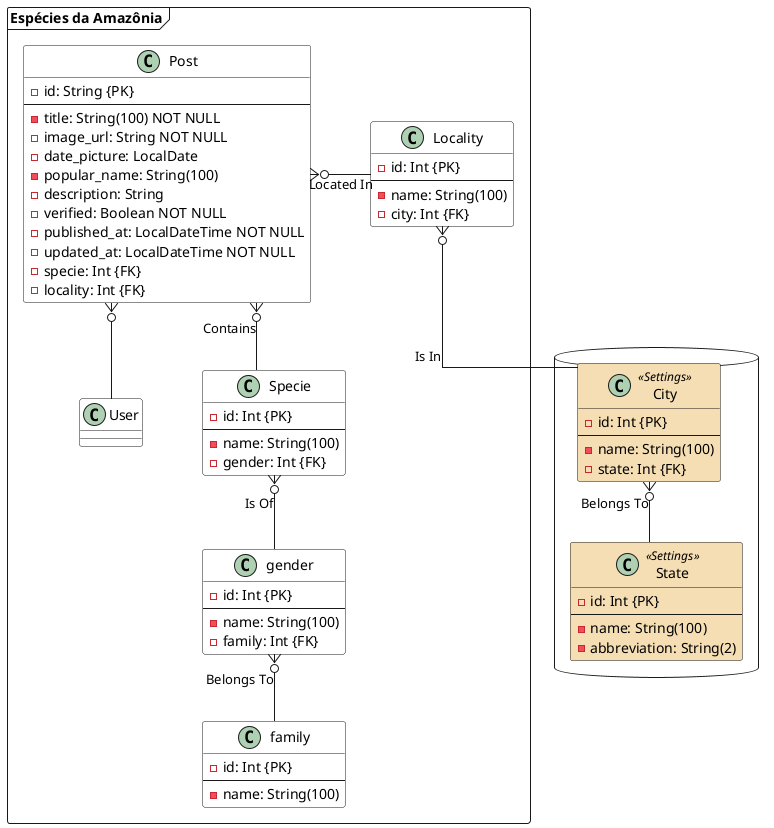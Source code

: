 @startuml
'https://plantuml.com/class-diagram

skinparam defaultFontName Droid Sans
skinparam linetype ortho
skinparam nodesep 60
set separator none
skinparam class {
  BackgroundColor White
  BackgroundColor<<Settings>> Wheat
}

package "Espécies da Amazônia" <<Frame>> {
  class Post {
    - id: String {PK}
    ---
    - title: String(100) NOT NULL
    - image_url: String NOT NULL
    - date_picture: LocalDate
    - popular_name: String(100)
    - description: String
    - verified: Boolean NOT NULL
    - published_at: LocalDateTime NOT NULL
    - updated_at: LocalDateTime NOT NULL
    - specie: Int {FK}
    - locality: Int {FK}
  }

  class Locality {
    - id: Int {PK}
    ---
    - name: String(100)
    - city: Int {FK}
  }

  class family {
    - id: Int {PK}
    ---
    - name: String(100)
  }

  class gender {
    - id: Int {PK}
    ---
    - name: String(100)
    - family: Int {FK}
  }

  class Specie {
    - id: Int {PK}
    ---
    - name: String(100)
    - gender: Int {FK}
  }

  class User {}

  Post }o-- Specie : Contains
  Post }o-- User
  gender }o-- family : Belongs To
  Specie }o-- gender : Is Of
}

database {
    class State <<Settings>> {
      - id: Int {PK}
      ---
      - name: String(100)
      - abbreviation: String(2)
    }

    class City <<Settings>> {
      - id: Int {PK}
      ---
      - name: String(100)
      - state: Int {FK}
    }

  Post }o-l- Locality : Located In
  City }o-- State : Belongs To
  Locality }o-- City : Is In
}

@enduml
